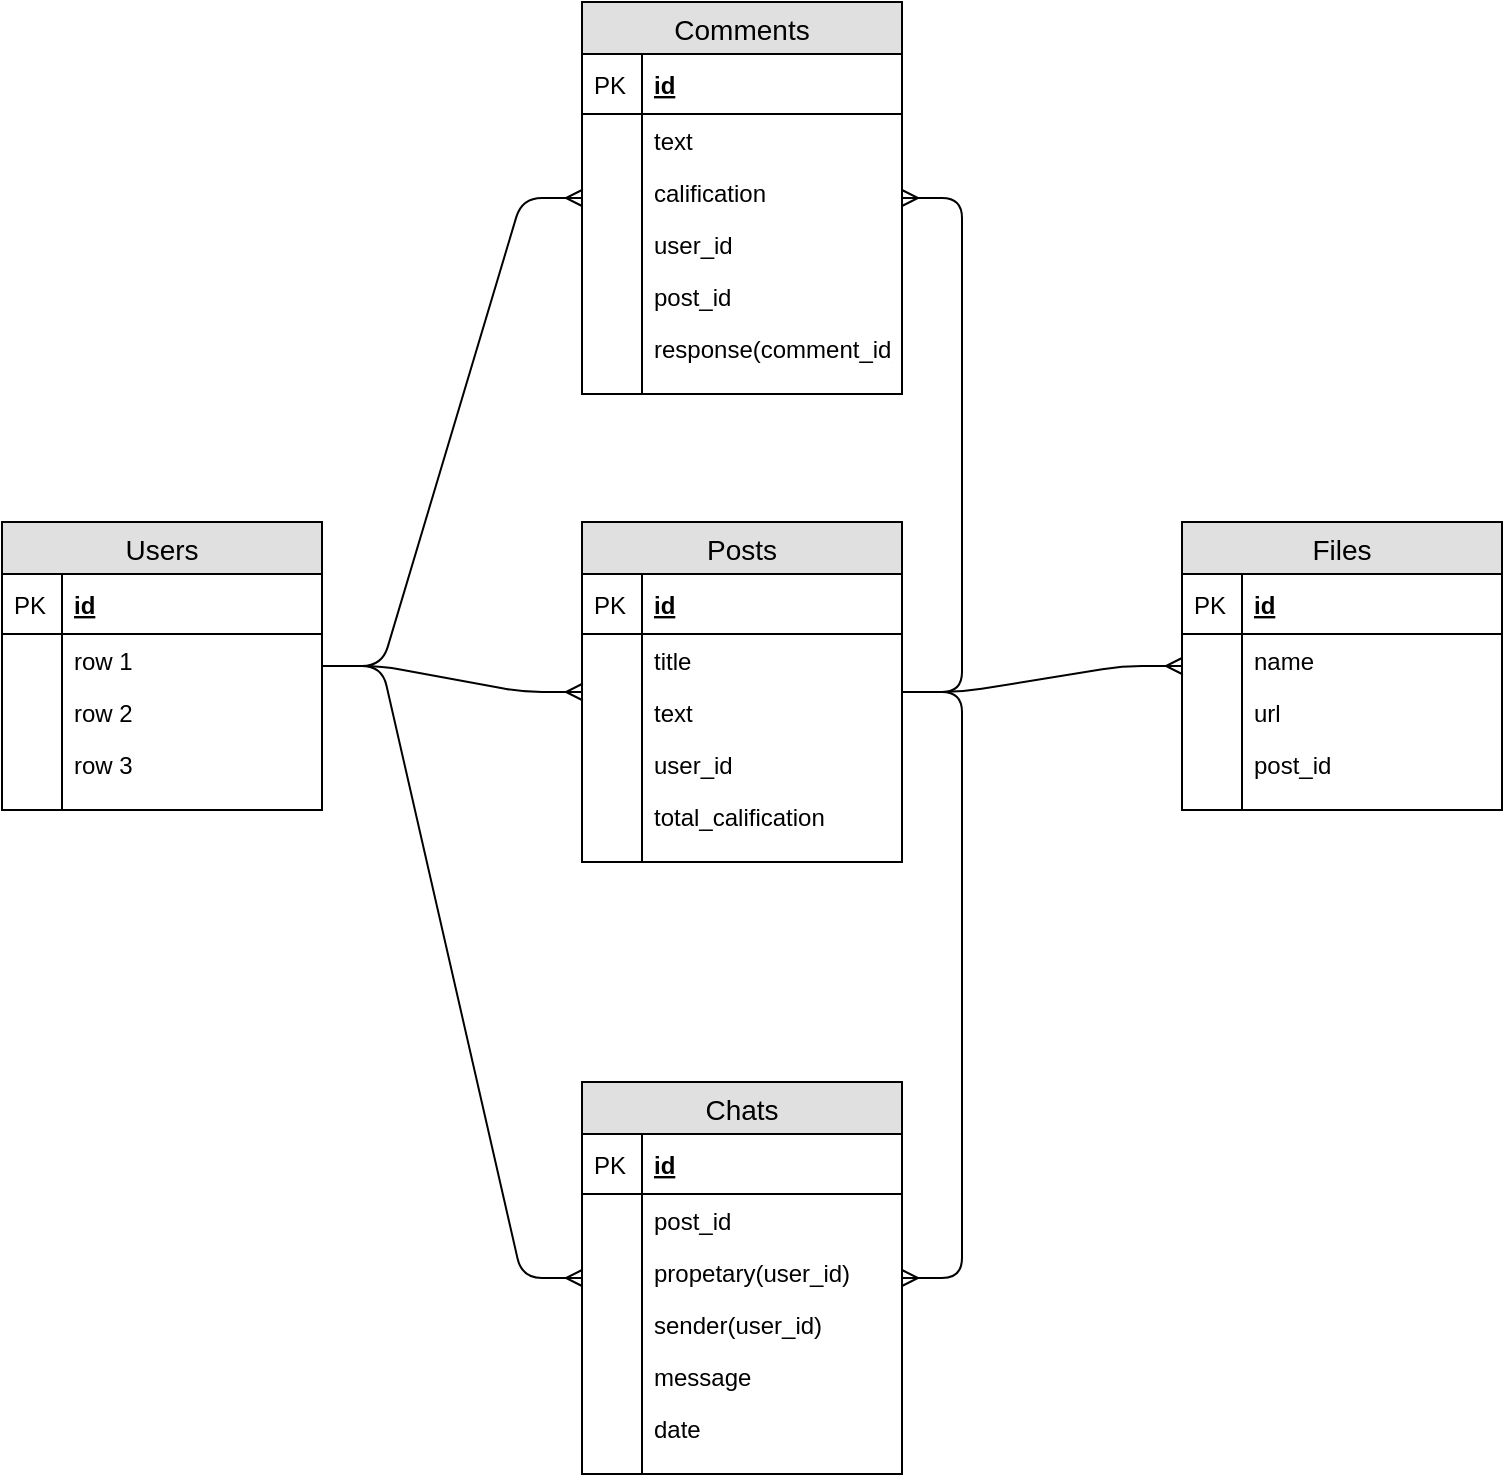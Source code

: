 <mxfile version="12.5.1" type="github">
  <diagram id="gvmDLg7hdBk43QmgxOMV" name="Page-1">
    <mxGraphModel dx="753" dy="1651" grid="1" gridSize="10" guides="1" tooltips="1" connect="1" arrows="1" fold="1" page="1" pageScale="1" pageWidth="827" pageHeight="1169" math="0" shadow="0">
      <root>
        <mxCell id="0"/>
        <mxCell id="1" parent="0"/>
        <mxCell id="FK4Q3kuTDBUWVzhtZBnx-1" value="Users" style="swimlane;fontStyle=0;childLayout=stackLayout;horizontal=1;startSize=26;fillColor=#e0e0e0;horizontalStack=0;resizeParent=1;resizeParentMax=0;resizeLast=0;collapsible=1;marginBottom=0;swimlaneFillColor=#ffffff;align=center;fontSize=14;" vertex="1" parent="1">
          <mxGeometry x="60" y="20" width="160" height="144" as="geometry"/>
        </mxCell>
        <mxCell id="FK4Q3kuTDBUWVzhtZBnx-2" value="id" style="shape=partialRectangle;top=0;left=0;right=0;bottom=1;align=left;verticalAlign=middle;fillColor=none;spacingLeft=34;spacingRight=4;overflow=hidden;rotatable=0;points=[[0,0.5],[1,0.5]];portConstraint=eastwest;dropTarget=0;fontStyle=5;fontSize=12;" vertex="1" parent="FK4Q3kuTDBUWVzhtZBnx-1">
          <mxGeometry y="26" width="160" height="30" as="geometry"/>
        </mxCell>
        <mxCell id="FK4Q3kuTDBUWVzhtZBnx-3" value="PK" style="shape=partialRectangle;top=0;left=0;bottom=0;fillColor=none;align=left;verticalAlign=middle;spacingLeft=4;spacingRight=4;overflow=hidden;rotatable=0;points=[];portConstraint=eastwest;part=1;fontSize=12;" vertex="1" connectable="0" parent="FK4Q3kuTDBUWVzhtZBnx-2">
          <mxGeometry width="30" height="30" as="geometry"/>
        </mxCell>
        <mxCell id="FK4Q3kuTDBUWVzhtZBnx-4" value="row 1" style="shape=partialRectangle;top=0;left=0;right=0;bottom=0;align=left;verticalAlign=top;fillColor=none;spacingLeft=34;spacingRight=4;overflow=hidden;rotatable=0;points=[[0,0.5],[1,0.5]];portConstraint=eastwest;dropTarget=0;fontSize=12;" vertex="1" parent="FK4Q3kuTDBUWVzhtZBnx-1">
          <mxGeometry y="56" width="160" height="26" as="geometry"/>
        </mxCell>
        <mxCell id="FK4Q3kuTDBUWVzhtZBnx-5" value="" style="shape=partialRectangle;top=0;left=0;bottom=0;fillColor=none;align=left;verticalAlign=top;spacingLeft=4;spacingRight=4;overflow=hidden;rotatable=0;points=[];portConstraint=eastwest;part=1;fontSize=12;" vertex="1" connectable="0" parent="FK4Q3kuTDBUWVzhtZBnx-4">
          <mxGeometry width="30" height="26" as="geometry"/>
        </mxCell>
        <mxCell id="FK4Q3kuTDBUWVzhtZBnx-6" value="row 2" style="shape=partialRectangle;top=0;left=0;right=0;bottom=0;align=left;verticalAlign=top;fillColor=none;spacingLeft=34;spacingRight=4;overflow=hidden;rotatable=0;points=[[0,0.5],[1,0.5]];portConstraint=eastwest;dropTarget=0;fontSize=12;" vertex="1" parent="FK4Q3kuTDBUWVzhtZBnx-1">
          <mxGeometry y="82" width="160" height="26" as="geometry"/>
        </mxCell>
        <mxCell id="FK4Q3kuTDBUWVzhtZBnx-7" value="" style="shape=partialRectangle;top=0;left=0;bottom=0;fillColor=none;align=left;verticalAlign=top;spacingLeft=4;spacingRight=4;overflow=hidden;rotatable=0;points=[];portConstraint=eastwest;part=1;fontSize=12;" vertex="1" connectable="0" parent="FK4Q3kuTDBUWVzhtZBnx-6">
          <mxGeometry width="30" height="26" as="geometry"/>
        </mxCell>
        <mxCell id="FK4Q3kuTDBUWVzhtZBnx-8" value="row 3" style="shape=partialRectangle;top=0;left=0;right=0;bottom=0;align=left;verticalAlign=top;fillColor=none;spacingLeft=34;spacingRight=4;overflow=hidden;rotatable=0;points=[[0,0.5],[1,0.5]];portConstraint=eastwest;dropTarget=0;fontSize=12;" vertex="1" parent="FK4Q3kuTDBUWVzhtZBnx-1">
          <mxGeometry y="108" width="160" height="26" as="geometry"/>
        </mxCell>
        <mxCell id="FK4Q3kuTDBUWVzhtZBnx-9" value="" style="shape=partialRectangle;top=0;left=0;bottom=0;fillColor=none;align=left;verticalAlign=top;spacingLeft=4;spacingRight=4;overflow=hidden;rotatable=0;points=[];portConstraint=eastwest;part=1;fontSize=12;" vertex="1" connectable="0" parent="FK4Q3kuTDBUWVzhtZBnx-8">
          <mxGeometry width="30" height="26" as="geometry"/>
        </mxCell>
        <mxCell id="FK4Q3kuTDBUWVzhtZBnx-10" value="" style="shape=partialRectangle;top=0;left=0;right=0;bottom=0;align=left;verticalAlign=top;fillColor=none;spacingLeft=34;spacingRight=4;overflow=hidden;rotatable=0;points=[[0,0.5],[1,0.5]];portConstraint=eastwest;dropTarget=0;fontSize=12;" vertex="1" parent="FK4Q3kuTDBUWVzhtZBnx-1">
          <mxGeometry y="134" width="160" height="10" as="geometry"/>
        </mxCell>
        <mxCell id="FK4Q3kuTDBUWVzhtZBnx-11" value="" style="shape=partialRectangle;top=0;left=0;bottom=0;fillColor=none;align=left;verticalAlign=top;spacingLeft=4;spacingRight=4;overflow=hidden;rotatable=0;points=[];portConstraint=eastwest;part=1;fontSize=12;" vertex="1" connectable="0" parent="FK4Q3kuTDBUWVzhtZBnx-10">
          <mxGeometry width="30" height="10" as="geometry"/>
        </mxCell>
        <mxCell id="FK4Q3kuTDBUWVzhtZBnx-12" value="Posts" style="swimlane;fontStyle=0;childLayout=stackLayout;horizontal=1;startSize=26;fillColor=#e0e0e0;horizontalStack=0;resizeParent=1;resizeParentMax=0;resizeLast=0;collapsible=1;marginBottom=0;swimlaneFillColor=#ffffff;align=center;fontSize=14;" vertex="1" parent="1">
          <mxGeometry x="350" y="20" width="160" height="170" as="geometry"/>
        </mxCell>
        <mxCell id="FK4Q3kuTDBUWVzhtZBnx-13" value="id" style="shape=partialRectangle;top=0;left=0;right=0;bottom=1;align=left;verticalAlign=middle;fillColor=none;spacingLeft=34;spacingRight=4;overflow=hidden;rotatable=0;points=[[0,0.5],[1,0.5]];portConstraint=eastwest;dropTarget=0;fontStyle=5;fontSize=12;" vertex="1" parent="FK4Q3kuTDBUWVzhtZBnx-12">
          <mxGeometry y="26" width="160" height="30" as="geometry"/>
        </mxCell>
        <mxCell id="FK4Q3kuTDBUWVzhtZBnx-14" value="PK" style="shape=partialRectangle;top=0;left=0;bottom=0;fillColor=none;align=left;verticalAlign=middle;spacingLeft=4;spacingRight=4;overflow=hidden;rotatable=0;points=[];portConstraint=eastwest;part=1;fontSize=12;" vertex="1" connectable="0" parent="FK4Q3kuTDBUWVzhtZBnx-13">
          <mxGeometry width="30" height="30" as="geometry"/>
        </mxCell>
        <mxCell id="FK4Q3kuTDBUWVzhtZBnx-15" value="title" style="shape=partialRectangle;top=0;left=0;right=0;bottom=0;align=left;verticalAlign=top;fillColor=none;spacingLeft=34;spacingRight=4;overflow=hidden;rotatable=0;points=[[0,0.5],[1,0.5]];portConstraint=eastwest;dropTarget=0;fontSize=12;" vertex="1" parent="FK4Q3kuTDBUWVzhtZBnx-12">
          <mxGeometry y="56" width="160" height="26" as="geometry"/>
        </mxCell>
        <mxCell id="FK4Q3kuTDBUWVzhtZBnx-16" value="" style="shape=partialRectangle;top=0;left=0;bottom=0;fillColor=none;align=left;verticalAlign=top;spacingLeft=4;spacingRight=4;overflow=hidden;rotatable=0;points=[];portConstraint=eastwest;part=1;fontSize=12;" vertex="1" connectable="0" parent="FK4Q3kuTDBUWVzhtZBnx-15">
          <mxGeometry width="30" height="26" as="geometry"/>
        </mxCell>
        <mxCell id="FK4Q3kuTDBUWVzhtZBnx-17" value="text" style="shape=partialRectangle;top=0;left=0;right=0;bottom=0;align=left;verticalAlign=top;fillColor=none;spacingLeft=34;spacingRight=4;overflow=hidden;rotatable=0;points=[[0,0.5],[1,0.5]];portConstraint=eastwest;dropTarget=0;fontSize=12;" vertex="1" parent="FK4Q3kuTDBUWVzhtZBnx-12">
          <mxGeometry y="82" width="160" height="26" as="geometry"/>
        </mxCell>
        <mxCell id="FK4Q3kuTDBUWVzhtZBnx-18" value="" style="shape=partialRectangle;top=0;left=0;bottom=0;fillColor=none;align=left;verticalAlign=top;spacingLeft=4;spacingRight=4;overflow=hidden;rotatable=0;points=[];portConstraint=eastwest;part=1;fontSize=12;" vertex="1" connectable="0" parent="FK4Q3kuTDBUWVzhtZBnx-17">
          <mxGeometry width="30" height="26" as="geometry"/>
        </mxCell>
        <mxCell id="FK4Q3kuTDBUWVzhtZBnx-19" value="user_id" style="shape=partialRectangle;top=0;left=0;right=0;bottom=0;align=left;verticalAlign=top;fillColor=none;spacingLeft=34;spacingRight=4;overflow=hidden;rotatable=0;points=[[0,0.5],[1,0.5]];portConstraint=eastwest;dropTarget=0;fontSize=12;" vertex="1" parent="FK4Q3kuTDBUWVzhtZBnx-12">
          <mxGeometry y="108" width="160" height="26" as="geometry"/>
        </mxCell>
        <mxCell id="FK4Q3kuTDBUWVzhtZBnx-20" value="" style="shape=partialRectangle;top=0;left=0;bottom=0;fillColor=none;align=left;verticalAlign=top;spacingLeft=4;spacingRight=4;overflow=hidden;rotatable=0;points=[];portConstraint=eastwest;part=1;fontSize=12;" vertex="1" connectable="0" parent="FK4Q3kuTDBUWVzhtZBnx-19">
          <mxGeometry width="30" height="26" as="geometry"/>
        </mxCell>
        <mxCell id="FK4Q3kuTDBUWVzhtZBnx-66" value="total_calification" style="shape=partialRectangle;top=0;left=0;right=0;bottom=0;align=left;verticalAlign=top;fillColor=none;spacingLeft=34;spacingRight=4;overflow=hidden;rotatable=0;points=[[0,0.5],[1,0.5]];portConstraint=eastwest;dropTarget=0;fontSize=12;" vertex="1" parent="FK4Q3kuTDBUWVzhtZBnx-12">
          <mxGeometry y="134" width="160" height="26" as="geometry"/>
        </mxCell>
        <mxCell id="FK4Q3kuTDBUWVzhtZBnx-67" value="" style="shape=partialRectangle;top=0;left=0;bottom=0;fillColor=none;align=left;verticalAlign=top;spacingLeft=4;spacingRight=4;overflow=hidden;rotatable=0;points=[];portConstraint=eastwest;part=1;fontSize=12;" vertex="1" connectable="0" parent="FK4Q3kuTDBUWVzhtZBnx-66">
          <mxGeometry width="30" height="26" as="geometry"/>
        </mxCell>
        <mxCell id="FK4Q3kuTDBUWVzhtZBnx-21" value="" style="shape=partialRectangle;top=0;left=0;right=0;bottom=0;align=left;verticalAlign=top;fillColor=none;spacingLeft=34;spacingRight=4;overflow=hidden;rotatable=0;points=[[0,0.5],[1,0.5]];portConstraint=eastwest;dropTarget=0;fontSize=12;" vertex="1" parent="FK4Q3kuTDBUWVzhtZBnx-12">
          <mxGeometry y="160" width="160" height="10" as="geometry"/>
        </mxCell>
        <mxCell id="FK4Q3kuTDBUWVzhtZBnx-22" value="" style="shape=partialRectangle;top=0;left=0;bottom=0;fillColor=none;align=left;verticalAlign=top;spacingLeft=4;spacingRight=4;overflow=hidden;rotatable=0;points=[];portConstraint=eastwest;part=1;fontSize=12;" vertex="1" connectable="0" parent="FK4Q3kuTDBUWVzhtZBnx-21">
          <mxGeometry width="30" height="10" as="geometry"/>
        </mxCell>
        <mxCell id="FK4Q3kuTDBUWVzhtZBnx-23" value="Chats" style="swimlane;fontStyle=0;childLayout=stackLayout;horizontal=1;startSize=26;fillColor=#e0e0e0;horizontalStack=0;resizeParent=1;resizeParentMax=0;resizeLast=0;collapsible=1;marginBottom=0;swimlaneFillColor=#ffffff;align=center;fontSize=14;" vertex="1" parent="1">
          <mxGeometry x="350" y="300" width="160" height="196" as="geometry"/>
        </mxCell>
        <mxCell id="FK4Q3kuTDBUWVzhtZBnx-24" value="id" style="shape=partialRectangle;top=0;left=0;right=0;bottom=1;align=left;verticalAlign=middle;fillColor=none;spacingLeft=34;spacingRight=4;overflow=hidden;rotatable=0;points=[[0,0.5],[1,0.5]];portConstraint=eastwest;dropTarget=0;fontStyle=5;fontSize=12;" vertex="1" parent="FK4Q3kuTDBUWVzhtZBnx-23">
          <mxGeometry y="26" width="160" height="30" as="geometry"/>
        </mxCell>
        <mxCell id="FK4Q3kuTDBUWVzhtZBnx-25" value="PK" style="shape=partialRectangle;top=0;left=0;bottom=0;fillColor=none;align=left;verticalAlign=middle;spacingLeft=4;spacingRight=4;overflow=hidden;rotatable=0;points=[];portConstraint=eastwest;part=1;fontSize=12;" vertex="1" connectable="0" parent="FK4Q3kuTDBUWVzhtZBnx-24">
          <mxGeometry width="30" height="30" as="geometry"/>
        </mxCell>
        <mxCell id="FK4Q3kuTDBUWVzhtZBnx-26" value="post_id" style="shape=partialRectangle;top=0;left=0;right=0;bottom=0;align=left;verticalAlign=top;fillColor=none;spacingLeft=34;spacingRight=4;overflow=hidden;rotatable=0;points=[[0,0.5],[1,0.5]];portConstraint=eastwest;dropTarget=0;fontSize=12;" vertex="1" parent="FK4Q3kuTDBUWVzhtZBnx-23">
          <mxGeometry y="56" width="160" height="26" as="geometry"/>
        </mxCell>
        <mxCell id="FK4Q3kuTDBUWVzhtZBnx-27" value="" style="shape=partialRectangle;top=0;left=0;bottom=0;fillColor=none;align=left;verticalAlign=top;spacingLeft=4;spacingRight=4;overflow=hidden;rotatable=0;points=[];portConstraint=eastwest;part=1;fontSize=12;" vertex="1" connectable="0" parent="FK4Q3kuTDBUWVzhtZBnx-26">
          <mxGeometry width="30" height="26" as="geometry"/>
        </mxCell>
        <mxCell id="FK4Q3kuTDBUWVzhtZBnx-28" value="propetary(user_id)" style="shape=partialRectangle;top=0;left=0;right=0;bottom=0;align=left;verticalAlign=top;fillColor=none;spacingLeft=34;spacingRight=4;overflow=hidden;rotatable=0;points=[[0,0.5],[1,0.5]];portConstraint=eastwest;dropTarget=0;fontSize=12;" vertex="1" parent="FK4Q3kuTDBUWVzhtZBnx-23">
          <mxGeometry y="82" width="160" height="26" as="geometry"/>
        </mxCell>
        <mxCell id="FK4Q3kuTDBUWVzhtZBnx-29" value="" style="shape=partialRectangle;top=0;left=0;bottom=0;fillColor=none;align=left;verticalAlign=top;spacingLeft=4;spacingRight=4;overflow=hidden;rotatable=0;points=[];portConstraint=eastwest;part=1;fontSize=12;" vertex="1" connectable="0" parent="FK4Q3kuTDBUWVzhtZBnx-28">
          <mxGeometry width="30" height="26" as="geometry"/>
        </mxCell>
        <mxCell id="FK4Q3kuTDBUWVzhtZBnx-30" value="sender(user_id)" style="shape=partialRectangle;top=0;left=0;right=0;bottom=0;align=left;verticalAlign=top;fillColor=none;spacingLeft=34;spacingRight=4;overflow=hidden;rotatable=0;points=[[0,0.5],[1,0.5]];portConstraint=eastwest;dropTarget=0;fontSize=12;" vertex="1" parent="FK4Q3kuTDBUWVzhtZBnx-23">
          <mxGeometry y="108" width="160" height="26" as="geometry"/>
        </mxCell>
        <mxCell id="FK4Q3kuTDBUWVzhtZBnx-31" value="" style="shape=partialRectangle;top=0;left=0;bottom=0;fillColor=none;align=left;verticalAlign=top;spacingLeft=4;spacingRight=4;overflow=hidden;rotatable=0;points=[];portConstraint=eastwest;part=1;fontSize=12;" vertex="1" connectable="0" parent="FK4Q3kuTDBUWVzhtZBnx-30">
          <mxGeometry width="30" height="26" as="geometry"/>
        </mxCell>
        <mxCell id="FK4Q3kuTDBUWVzhtZBnx-45" value="message" style="shape=partialRectangle;top=0;left=0;right=0;bottom=0;align=left;verticalAlign=top;fillColor=none;spacingLeft=34;spacingRight=4;overflow=hidden;rotatable=0;points=[[0,0.5],[1,0.5]];portConstraint=eastwest;dropTarget=0;fontSize=12;" vertex="1" parent="FK4Q3kuTDBUWVzhtZBnx-23">
          <mxGeometry y="134" width="160" height="26" as="geometry"/>
        </mxCell>
        <mxCell id="FK4Q3kuTDBUWVzhtZBnx-46" value="" style="shape=partialRectangle;top=0;left=0;bottom=0;fillColor=none;align=left;verticalAlign=top;spacingLeft=4;spacingRight=4;overflow=hidden;rotatable=0;points=[];portConstraint=eastwest;part=1;fontSize=12;" vertex="1" connectable="0" parent="FK4Q3kuTDBUWVzhtZBnx-45">
          <mxGeometry width="30" height="26" as="geometry"/>
        </mxCell>
        <mxCell id="FK4Q3kuTDBUWVzhtZBnx-47" value="date" style="shape=partialRectangle;top=0;left=0;right=0;bottom=0;align=left;verticalAlign=top;fillColor=none;spacingLeft=34;spacingRight=4;overflow=hidden;rotatable=0;points=[[0,0.5],[1,0.5]];portConstraint=eastwest;dropTarget=0;fontSize=12;" vertex="1" parent="FK4Q3kuTDBUWVzhtZBnx-23">
          <mxGeometry y="160" width="160" height="26" as="geometry"/>
        </mxCell>
        <mxCell id="FK4Q3kuTDBUWVzhtZBnx-48" value="" style="shape=partialRectangle;top=0;left=0;bottom=0;fillColor=none;align=left;verticalAlign=top;spacingLeft=4;spacingRight=4;overflow=hidden;rotatable=0;points=[];portConstraint=eastwest;part=1;fontSize=12;" vertex="1" connectable="0" parent="FK4Q3kuTDBUWVzhtZBnx-47">
          <mxGeometry width="30" height="26" as="geometry"/>
        </mxCell>
        <mxCell id="FK4Q3kuTDBUWVzhtZBnx-32" value="" style="shape=partialRectangle;top=0;left=0;right=0;bottom=0;align=left;verticalAlign=top;fillColor=none;spacingLeft=34;spacingRight=4;overflow=hidden;rotatable=0;points=[[0,0.5],[1,0.5]];portConstraint=eastwest;dropTarget=0;fontSize=12;" vertex="1" parent="FK4Q3kuTDBUWVzhtZBnx-23">
          <mxGeometry y="186" width="160" height="10" as="geometry"/>
        </mxCell>
        <mxCell id="FK4Q3kuTDBUWVzhtZBnx-33" value="" style="shape=partialRectangle;top=0;left=0;bottom=0;fillColor=none;align=left;verticalAlign=top;spacingLeft=4;spacingRight=4;overflow=hidden;rotatable=0;points=[];portConstraint=eastwest;part=1;fontSize=12;" vertex="1" connectable="0" parent="FK4Q3kuTDBUWVzhtZBnx-32">
          <mxGeometry width="30" height="10" as="geometry"/>
        </mxCell>
        <mxCell id="FK4Q3kuTDBUWVzhtZBnx-34" value="Files" style="swimlane;fontStyle=0;childLayout=stackLayout;horizontal=1;startSize=26;fillColor=#e0e0e0;horizontalStack=0;resizeParent=1;resizeParentMax=0;resizeLast=0;collapsible=1;marginBottom=0;swimlaneFillColor=#ffffff;align=center;fontSize=14;" vertex="1" parent="1">
          <mxGeometry x="650" y="20" width="160" height="144" as="geometry"/>
        </mxCell>
        <mxCell id="FK4Q3kuTDBUWVzhtZBnx-35" value="id" style="shape=partialRectangle;top=0;left=0;right=0;bottom=1;align=left;verticalAlign=middle;fillColor=none;spacingLeft=34;spacingRight=4;overflow=hidden;rotatable=0;points=[[0,0.5],[1,0.5]];portConstraint=eastwest;dropTarget=0;fontStyle=5;fontSize=12;" vertex="1" parent="FK4Q3kuTDBUWVzhtZBnx-34">
          <mxGeometry y="26" width="160" height="30" as="geometry"/>
        </mxCell>
        <mxCell id="FK4Q3kuTDBUWVzhtZBnx-36" value="PK" style="shape=partialRectangle;top=0;left=0;bottom=0;fillColor=none;align=left;verticalAlign=middle;spacingLeft=4;spacingRight=4;overflow=hidden;rotatable=0;points=[];portConstraint=eastwest;part=1;fontSize=12;" vertex="1" connectable="0" parent="FK4Q3kuTDBUWVzhtZBnx-35">
          <mxGeometry width="30" height="30" as="geometry"/>
        </mxCell>
        <mxCell id="FK4Q3kuTDBUWVzhtZBnx-37" value="name" style="shape=partialRectangle;top=0;left=0;right=0;bottom=0;align=left;verticalAlign=top;fillColor=none;spacingLeft=34;spacingRight=4;overflow=hidden;rotatable=0;points=[[0,0.5],[1,0.5]];portConstraint=eastwest;dropTarget=0;fontSize=12;" vertex="1" parent="FK4Q3kuTDBUWVzhtZBnx-34">
          <mxGeometry y="56" width="160" height="26" as="geometry"/>
        </mxCell>
        <mxCell id="FK4Q3kuTDBUWVzhtZBnx-38" value="" style="shape=partialRectangle;top=0;left=0;bottom=0;fillColor=none;align=left;verticalAlign=top;spacingLeft=4;spacingRight=4;overflow=hidden;rotatable=0;points=[];portConstraint=eastwest;part=1;fontSize=12;" vertex="1" connectable="0" parent="FK4Q3kuTDBUWVzhtZBnx-37">
          <mxGeometry width="30" height="26" as="geometry"/>
        </mxCell>
        <mxCell id="FK4Q3kuTDBUWVzhtZBnx-39" value="url" style="shape=partialRectangle;top=0;left=0;right=0;bottom=0;align=left;verticalAlign=top;fillColor=none;spacingLeft=34;spacingRight=4;overflow=hidden;rotatable=0;points=[[0,0.5],[1,0.5]];portConstraint=eastwest;dropTarget=0;fontSize=12;" vertex="1" parent="FK4Q3kuTDBUWVzhtZBnx-34">
          <mxGeometry y="82" width="160" height="26" as="geometry"/>
        </mxCell>
        <mxCell id="FK4Q3kuTDBUWVzhtZBnx-40" value="" style="shape=partialRectangle;top=0;left=0;bottom=0;fillColor=none;align=left;verticalAlign=top;spacingLeft=4;spacingRight=4;overflow=hidden;rotatable=0;points=[];portConstraint=eastwest;part=1;fontSize=12;" vertex="1" connectable="0" parent="FK4Q3kuTDBUWVzhtZBnx-39">
          <mxGeometry width="30" height="26" as="geometry"/>
        </mxCell>
        <mxCell id="FK4Q3kuTDBUWVzhtZBnx-41" value="post_id" style="shape=partialRectangle;top=0;left=0;right=0;bottom=0;align=left;verticalAlign=top;fillColor=none;spacingLeft=34;spacingRight=4;overflow=hidden;rotatable=0;points=[[0,0.5],[1,0.5]];portConstraint=eastwest;dropTarget=0;fontSize=12;" vertex="1" parent="FK4Q3kuTDBUWVzhtZBnx-34">
          <mxGeometry y="108" width="160" height="26" as="geometry"/>
        </mxCell>
        <mxCell id="FK4Q3kuTDBUWVzhtZBnx-42" value="" style="shape=partialRectangle;top=0;left=0;bottom=0;fillColor=none;align=left;verticalAlign=top;spacingLeft=4;spacingRight=4;overflow=hidden;rotatable=0;points=[];portConstraint=eastwest;part=1;fontSize=12;" vertex="1" connectable="0" parent="FK4Q3kuTDBUWVzhtZBnx-41">
          <mxGeometry width="30" height="26" as="geometry"/>
        </mxCell>
        <mxCell id="FK4Q3kuTDBUWVzhtZBnx-43" value="" style="shape=partialRectangle;top=0;left=0;right=0;bottom=0;align=left;verticalAlign=top;fillColor=none;spacingLeft=34;spacingRight=4;overflow=hidden;rotatable=0;points=[[0,0.5],[1,0.5]];portConstraint=eastwest;dropTarget=0;fontSize=12;" vertex="1" parent="FK4Q3kuTDBUWVzhtZBnx-34">
          <mxGeometry y="134" width="160" height="10" as="geometry"/>
        </mxCell>
        <mxCell id="FK4Q3kuTDBUWVzhtZBnx-44" value="" style="shape=partialRectangle;top=0;left=0;bottom=0;fillColor=none;align=left;verticalAlign=top;spacingLeft=4;spacingRight=4;overflow=hidden;rotatable=0;points=[];portConstraint=eastwest;part=1;fontSize=12;" vertex="1" connectable="0" parent="FK4Q3kuTDBUWVzhtZBnx-43">
          <mxGeometry width="30" height="10" as="geometry"/>
        </mxCell>
        <mxCell id="FK4Q3kuTDBUWVzhtZBnx-49" value="" style="edgeStyle=entityRelationEdgeStyle;fontSize=12;html=1;endArrow=ERmany;" edge="1" parent="1" source="FK4Q3kuTDBUWVzhtZBnx-1" target="FK4Q3kuTDBUWVzhtZBnx-12">
          <mxGeometry width="100" height="100" relative="1" as="geometry">
            <mxPoint x="60" y="620" as="sourcePoint"/>
            <mxPoint x="160" y="520" as="targetPoint"/>
          </mxGeometry>
        </mxCell>
        <mxCell id="FK4Q3kuTDBUWVzhtZBnx-50" value="" style="edgeStyle=entityRelationEdgeStyle;fontSize=12;html=1;endArrow=ERmany;" edge="1" parent="1" source="FK4Q3kuTDBUWVzhtZBnx-12" target="FK4Q3kuTDBUWVzhtZBnx-23">
          <mxGeometry width="100" height="100" relative="1" as="geometry">
            <mxPoint x="60" y="620" as="sourcePoint"/>
            <mxPoint x="160" y="520" as="targetPoint"/>
          </mxGeometry>
        </mxCell>
        <mxCell id="FK4Q3kuTDBUWVzhtZBnx-51" value="" style="edgeStyle=entityRelationEdgeStyle;fontSize=12;html=1;endArrow=ERmany;" edge="1" parent="1" source="FK4Q3kuTDBUWVzhtZBnx-1" target="FK4Q3kuTDBUWVzhtZBnx-23">
          <mxGeometry width="100" height="100" relative="1" as="geometry">
            <mxPoint x="60" y="620" as="sourcePoint"/>
            <mxPoint x="160" y="520" as="targetPoint"/>
          </mxGeometry>
        </mxCell>
        <mxCell id="FK4Q3kuTDBUWVzhtZBnx-52" value="" style="edgeStyle=entityRelationEdgeStyle;fontSize=12;html=1;endArrow=ERmany;" edge="1" parent="1" source="FK4Q3kuTDBUWVzhtZBnx-12" target="FK4Q3kuTDBUWVzhtZBnx-34">
          <mxGeometry width="100" height="100" relative="1" as="geometry">
            <mxPoint x="60" y="620" as="sourcePoint"/>
            <mxPoint x="160" y="520" as="targetPoint"/>
          </mxGeometry>
        </mxCell>
        <mxCell id="FK4Q3kuTDBUWVzhtZBnx-53" value="Comments" style="swimlane;fontStyle=0;childLayout=stackLayout;horizontal=1;startSize=26;fillColor=#e0e0e0;horizontalStack=0;resizeParent=1;resizeParentMax=0;resizeLast=0;collapsible=1;marginBottom=0;swimlaneFillColor=#ffffff;align=center;fontSize=14;" vertex="1" parent="1">
          <mxGeometry x="350" y="-240" width="160" height="196" as="geometry"/>
        </mxCell>
        <mxCell id="FK4Q3kuTDBUWVzhtZBnx-54" value="id" style="shape=partialRectangle;top=0;left=0;right=0;bottom=1;align=left;verticalAlign=middle;fillColor=none;spacingLeft=34;spacingRight=4;overflow=hidden;rotatable=0;points=[[0,0.5],[1,0.5]];portConstraint=eastwest;dropTarget=0;fontStyle=5;fontSize=12;" vertex="1" parent="FK4Q3kuTDBUWVzhtZBnx-53">
          <mxGeometry y="26" width="160" height="30" as="geometry"/>
        </mxCell>
        <mxCell id="FK4Q3kuTDBUWVzhtZBnx-55" value="PK" style="shape=partialRectangle;top=0;left=0;bottom=0;fillColor=none;align=left;verticalAlign=middle;spacingLeft=4;spacingRight=4;overflow=hidden;rotatable=0;points=[];portConstraint=eastwest;part=1;fontSize=12;" vertex="1" connectable="0" parent="FK4Q3kuTDBUWVzhtZBnx-54">
          <mxGeometry width="30" height="30" as="geometry"/>
        </mxCell>
        <mxCell id="FK4Q3kuTDBUWVzhtZBnx-56" value="text" style="shape=partialRectangle;top=0;left=0;right=0;bottom=0;align=left;verticalAlign=top;fillColor=none;spacingLeft=34;spacingRight=4;overflow=hidden;rotatable=0;points=[[0,0.5],[1,0.5]];portConstraint=eastwest;dropTarget=0;fontSize=12;" vertex="1" parent="FK4Q3kuTDBUWVzhtZBnx-53">
          <mxGeometry y="56" width="160" height="26" as="geometry"/>
        </mxCell>
        <mxCell id="FK4Q3kuTDBUWVzhtZBnx-57" value="" style="shape=partialRectangle;top=0;left=0;bottom=0;fillColor=none;align=left;verticalAlign=top;spacingLeft=4;spacingRight=4;overflow=hidden;rotatable=0;points=[];portConstraint=eastwest;part=1;fontSize=12;" vertex="1" connectable="0" parent="FK4Q3kuTDBUWVzhtZBnx-56">
          <mxGeometry width="30" height="26" as="geometry"/>
        </mxCell>
        <mxCell id="FK4Q3kuTDBUWVzhtZBnx-58" value="calification" style="shape=partialRectangle;top=0;left=0;right=0;bottom=0;align=left;verticalAlign=top;fillColor=none;spacingLeft=34;spacingRight=4;overflow=hidden;rotatable=0;points=[[0,0.5],[1,0.5]];portConstraint=eastwest;dropTarget=0;fontSize=12;" vertex="1" parent="FK4Q3kuTDBUWVzhtZBnx-53">
          <mxGeometry y="82" width="160" height="26" as="geometry"/>
        </mxCell>
        <mxCell id="FK4Q3kuTDBUWVzhtZBnx-59" value="" style="shape=partialRectangle;top=0;left=0;bottom=0;fillColor=none;align=left;verticalAlign=top;spacingLeft=4;spacingRight=4;overflow=hidden;rotatable=0;points=[];portConstraint=eastwest;part=1;fontSize=12;" vertex="1" connectable="0" parent="FK4Q3kuTDBUWVzhtZBnx-58">
          <mxGeometry width="30" height="26" as="geometry"/>
        </mxCell>
        <mxCell id="FK4Q3kuTDBUWVzhtZBnx-60" value="user_id" style="shape=partialRectangle;top=0;left=0;right=0;bottom=0;align=left;verticalAlign=top;fillColor=none;spacingLeft=34;spacingRight=4;overflow=hidden;rotatable=0;points=[[0,0.5],[1,0.5]];portConstraint=eastwest;dropTarget=0;fontSize=12;" vertex="1" parent="FK4Q3kuTDBUWVzhtZBnx-53">
          <mxGeometry y="108" width="160" height="26" as="geometry"/>
        </mxCell>
        <mxCell id="FK4Q3kuTDBUWVzhtZBnx-61" value="" style="shape=partialRectangle;top=0;left=0;bottom=0;fillColor=none;align=left;verticalAlign=top;spacingLeft=4;spacingRight=4;overflow=hidden;rotatable=0;points=[];portConstraint=eastwest;part=1;fontSize=12;" vertex="1" connectable="0" parent="FK4Q3kuTDBUWVzhtZBnx-60">
          <mxGeometry width="30" height="26" as="geometry"/>
        </mxCell>
        <mxCell id="FK4Q3kuTDBUWVzhtZBnx-64" value="post_id" style="shape=partialRectangle;top=0;left=0;right=0;bottom=0;align=left;verticalAlign=top;fillColor=none;spacingLeft=34;spacingRight=4;overflow=hidden;rotatable=0;points=[[0,0.5],[1,0.5]];portConstraint=eastwest;dropTarget=0;fontSize=12;" vertex="1" parent="FK4Q3kuTDBUWVzhtZBnx-53">
          <mxGeometry y="134" width="160" height="26" as="geometry"/>
        </mxCell>
        <mxCell id="FK4Q3kuTDBUWVzhtZBnx-65" value="" style="shape=partialRectangle;top=0;left=0;bottom=0;fillColor=none;align=left;verticalAlign=top;spacingLeft=4;spacingRight=4;overflow=hidden;rotatable=0;points=[];portConstraint=eastwest;part=1;fontSize=12;" vertex="1" connectable="0" parent="FK4Q3kuTDBUWVzhtZBnx-64">
          <mxGeometry width="30" height="26" as="geometry"/>
        </mxCell>
        <mxCell id="FK4Q3kuTDBUWVzhtZBnx-70" value="response(comment_id)" style="shape=partialRectangle;top=0;left=0;right=0;bottom=0;align=left;verticalAlign=top;fillColor=none;spacingLeft=34;spacingRight=4;overflow=hidden;rotatable=0;points=[[0,0.5],[1,0.5]];portConstraint=eastwest;dropTarget=0;fontSize=12;" vertex="1" parent="FK4Q3kuTDBUWVzhtZBnx-53">
          <mxGeometry y="160" width="160" height="26" as="geometry"/>
        </mxCell>
        <mxCell id="FK4Q3kuTDBUWVzhtZBnx-71" value="" style="shape=partialRectangle;top=0;left=0;bottom=0;fillColor=none;align=left;verticalAlign=top;spacingLeft=4;spacingRight=4;overflow=hidden;rotatable=0;points=[];portConstraint=eastwest;part=1;fontSize=12;" vertex="1" connectable="0" parent="FK4Q3kuTDBUWVzhtZBnx-70">
          <mxGeometry width="30" height="26" as="geometry"/>
        </mxCell>
        <mxCell id="FK4Q3kuTDBUWVzhtZBnx-62" value="" style="shape=partialRectangle;top=0;left=0;right=0;bottom=0;align=left;verticalAlign=top;fillColor=none;spacingLeft=34;spacingRight=4;overflow=hidden;rotatable=0;points=[[0,0.5],[1,0.5]];portConstraint=eastwest;dropTarget=0;fontSize=12;" vertex="1" parent="FK4Q3kuTDBUWVzhtZBnx-53">
          <mxGeometry y="186" width="160" height="10" as="geometry"/>
        </mxCell>
        <mxCell id="FK4Q3kuTDBUWVzhtZBnx-63" value="" style="shape=partialRectangle;top=0;left=0;bottom=0;fillColor=none;align=left;verticalAlign=top;spacingLeft=4;spacingRight=4;overflow=hidden;rotatable=0;points=[];portConstraint=eastwest;part=1;fontSize=12;" vertex="1" connectable="0" parent="FK4Q3kuTDBUWVzhtZBnx-62">
          <mxGeometry width="30" height="10" as="geometry"/>
        </mxCell>
        <mxCell id="FK4Q3kuTDBUWVzhtZBnx-68" value="" style="edgeStyle=entityRelationEdgeStyle;fontSize=12;html=1;endArrow=ERmany;" edge="1" parent="1" source="FK4Q3kuTDBUWVzhtZBnx-12" target="FK4Q3kuTDBUWVzhtZBnx-53">
          <mxGeometry width="100" height="100" relative="1" as="geometry">
            <mxPoint x="60" y="620" as="sourcePoint"/>
            <mxPoint x="160" y="520" as="targetPoint"/>
          </mxGeometry>
        </mxCell>
        <mxCell id="FK4Q3kuTDBUWVzhtZBnx-69" value="" style="edgeStyle=entityRelationEdgeStyle;fontSize=12;html=1;endArrow=ERmany;" edge="1" parent="1" source="FK4Q3kuTDBUWVzhtZBnx-1" target="FK4Q3kuTDBUWVzhtZBnx-53">
          <mxGeometry width="100" height="100" relative="1" as="geometry">
            <mxPoint x="60" y="620" as="sourcePoint"/>
            <mxPoint x="160" y="520" as="targetPoint"/>
          </mxGeometry>
        </mxCell>
      </root>
    </mxGraphModel>
  </diagram>
</mxfile>
